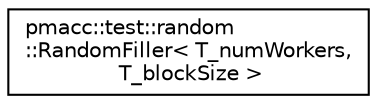 digraph "Graphical Class Hierarchy"
{
 // LATEX_PDF_SIZE
  edge [fontname="Helvetica",fontsize="10",labelfontname="Helvetica",labelfontsize="10"];
  node [fontname="Helvetica",fontsize="10",shape=record];
  rankdir="LR";
  Node0 [label="pmacc::test::random\l::RandomFiller\< T_numWorkers,\l T_blockSize \>",height=0.2,width=0.4,color="black", fillcolor="white", style="filled",URL="$structpmacc_1_1test_1_1random_1_1_random_filler.html",tooltip=" "];
}
